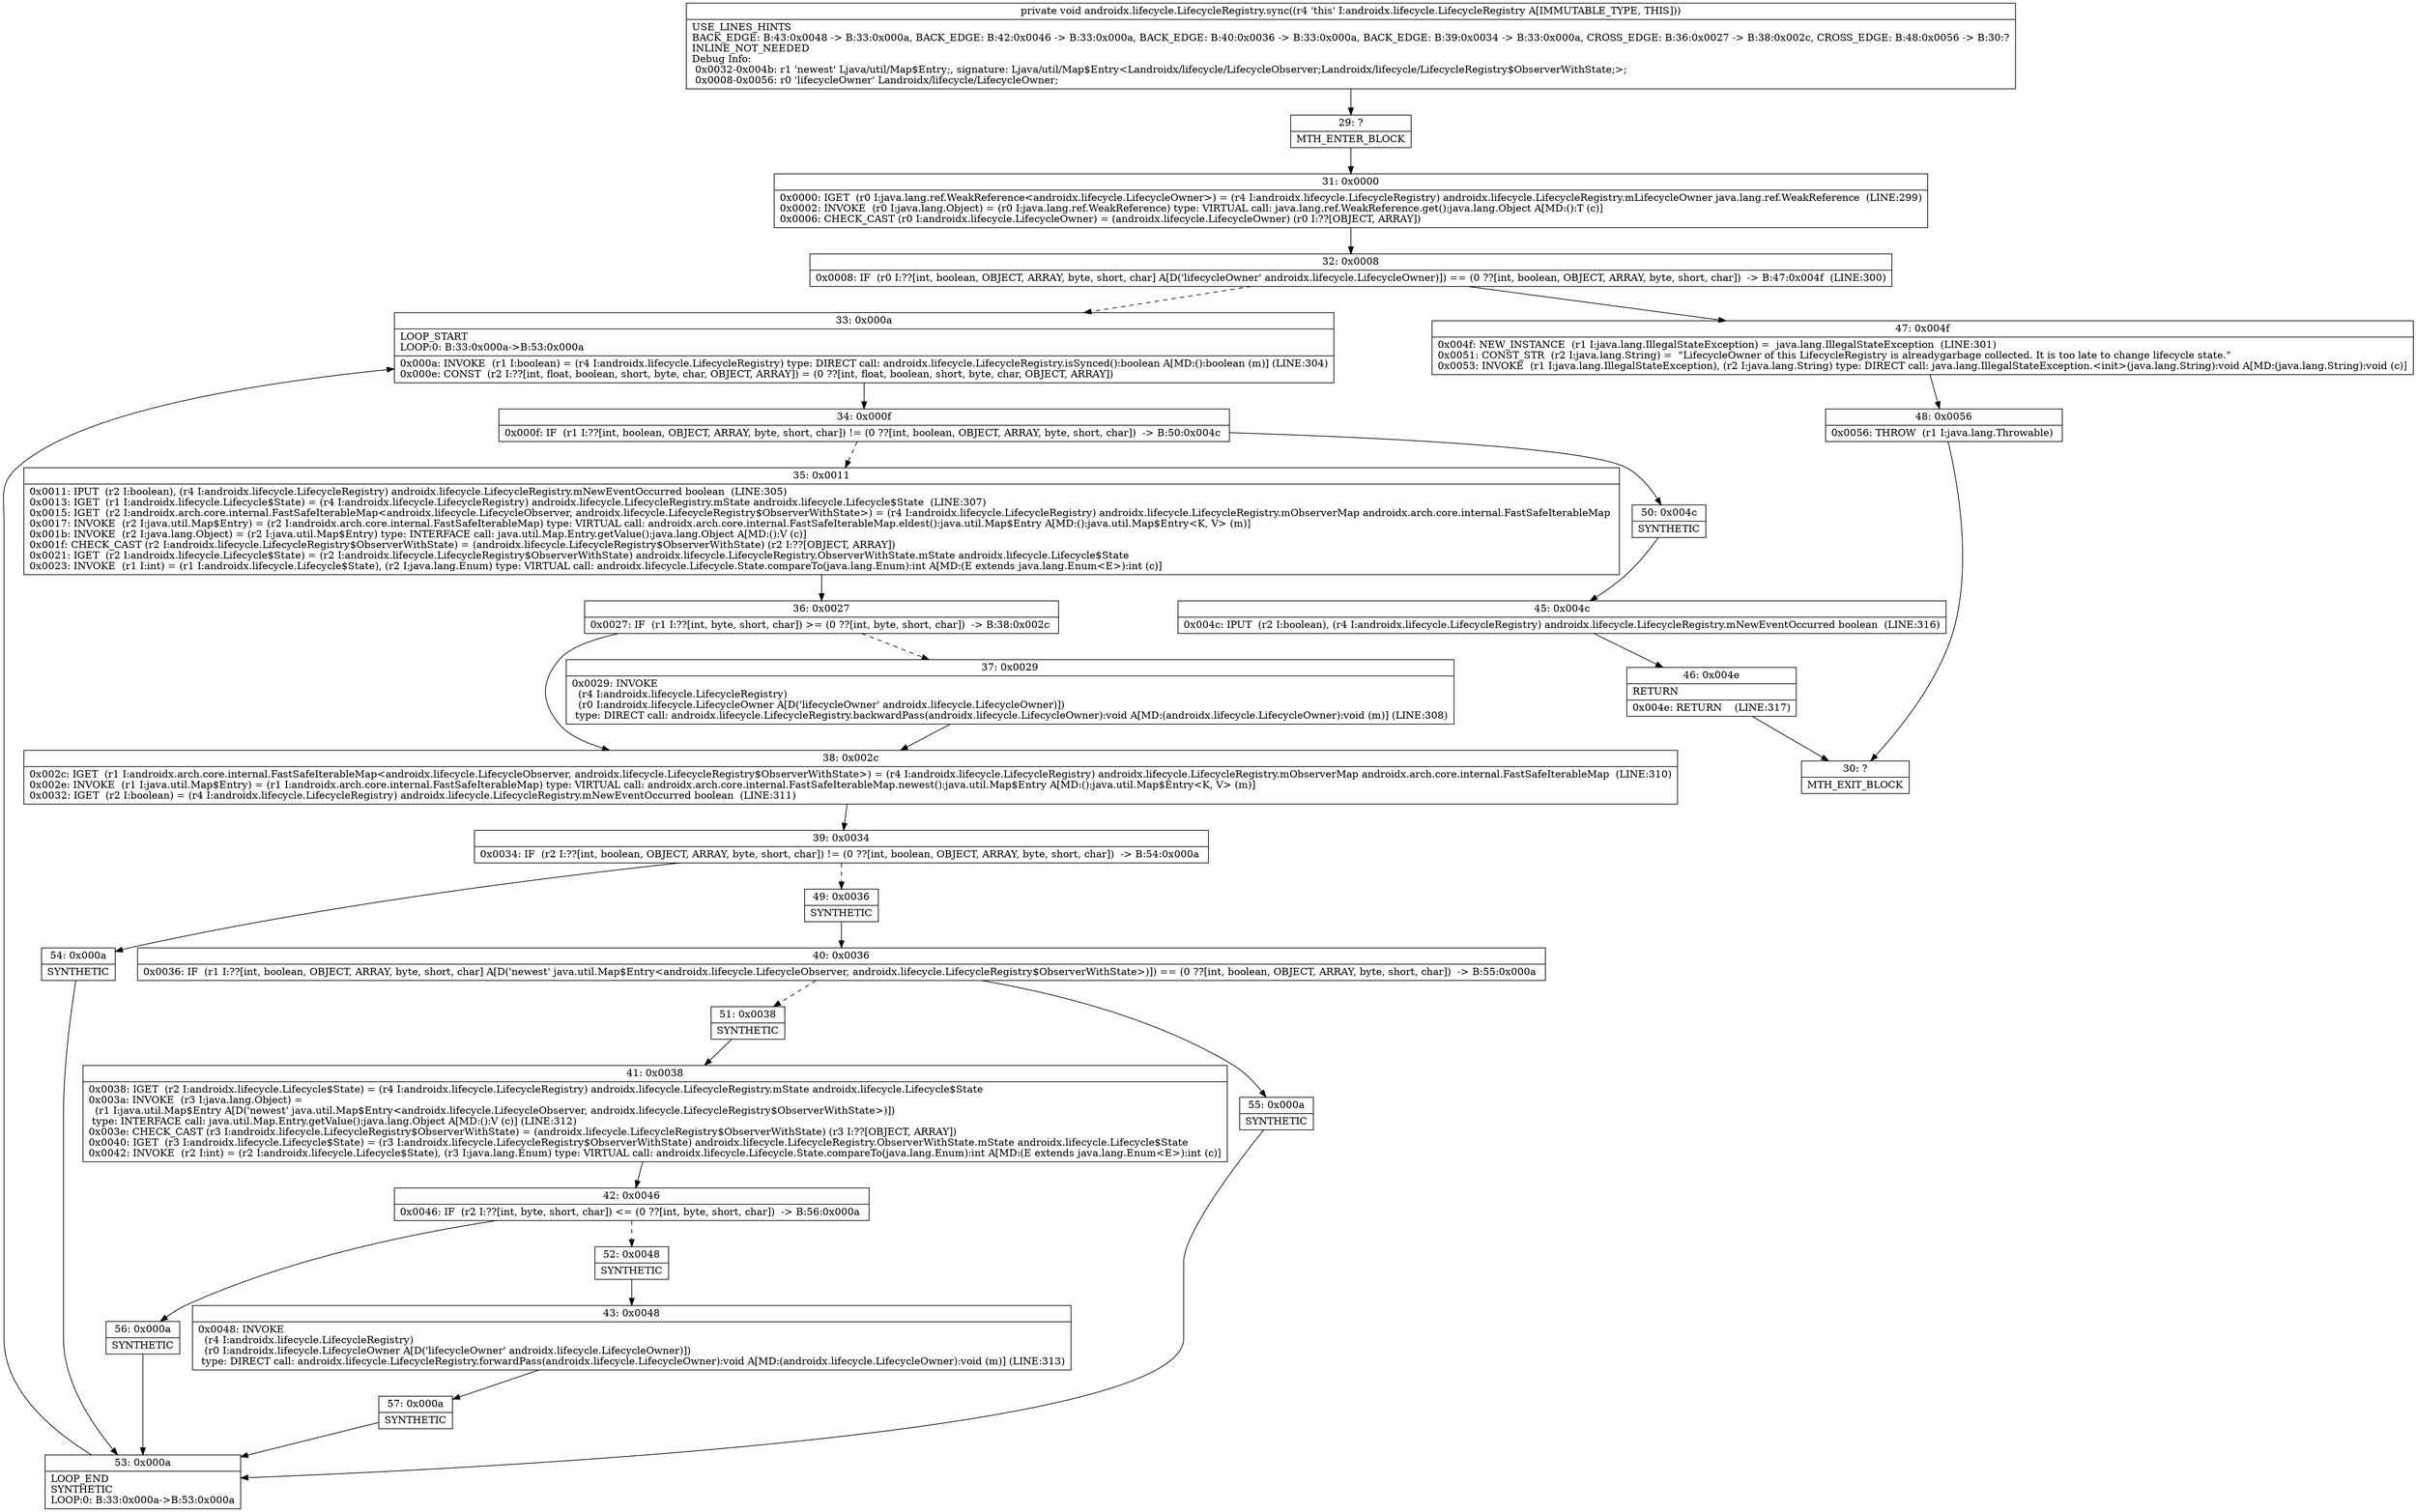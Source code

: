 digraph "CFG forandroidx.lifecycle.LifecycleRegistry.sync()V" {
Node_29 [shape=record,label="{29\:\ ?|MTH_ENTER_BLOCK\l}"];
Node_31 [shape=record,label="{31\:\ 0x0000|0x0000: IGET  (r0 I:java.lang.ref.WeakReference\<androidx.lifecycle.LifecycleOwner\>) = (r4 I:androidx.lifecycle.LifecycleRegistry) androidx.lifecycle.LifecycleRegistry.mLifecycleOwner java.lang.ref.WeakReference  (LINE:299)\l0x0002: INVOKE  (r0 I:java.lang.Object) = (r0 I:java.lang.ref.WeakReference) type: VIRTUAL call: java.lang.ref.WeakReference.get():java.lang.Object A[MD:():T (c)]\l0x0006: CHECK_CAST (r0 I:androidx.lifecycle.LifecycleOwner) = (androidx.lifecycle.LifecycleOwner) (r0 I:??[OBJECT, ARRAY]) \l}"];
Node_32 [shape=record,label="{32\:\ 0x0008|0x0008: IF  (r0 I:??[int, boolean, OBJECT, ARRAY, byte, short, char] A[D('lifecycleOwner' androidx.lifecycle.LifecycleOwner)]) == (0 ??[int, boolean, OBJECT, ARRAY, byte, short, char])  \-\> B:47:0x004f  (LINE:300)\l}"];
Node_33 [shape=record,label="{33\:\ 0x000a|LOOP_START\lLOOP:0: B:33:0x000a\-\>B:53:0x000a\l|0x000a: INVOKE  (r1 I:boolean) = (r4 I:androidx.lifecycle.LifecycleRegistry) type: DIRECT call: androidx.lifecycle.LifecycleRegistry.isSynced():boolean A[MD:():boolean (m)] (LINE:304)\l0x000e: CONST  (r2 I:??[int, float, boolean, short, byte, char, OBJECT, ARRAY]) = (0 ??[int, float, boolean, short, byte, char, OBJECT, ARRAY]) \l}"];
Node_34 [shape=record,label="{34\:\ 0x000f|0x000f: IF  (r1 I:??[int, boolean, OBJECT, ARRAY, byte, short, char]) != (0 ??[int, boolean, OBJECT, ARRAY, byte, short, char])  \-\> B:50:0x004c \l}"];
Node_35 [shape=record,label="{35\:\ 0x0011|0x0011: IPUT  (r2 I:boolean), (r4 I:androidx.lifecycle.LifecycleRegistry) androidx.lifecycle.LifecycleRegistry.mNewEventOccurred boolean  (LINE:305)\l0x0013: IGET  (r1 I:androidx.lifecycle.Lifecycle$State) = (r4 I:androidx.lifecycle.LifecycleRegistry) androidx.lifecycle.LifecycleRegistry.mState androidx.lifecycle.Lifecycle$State  (LINE:307)\l0x0015: IGET  (r2 I:androidx.arch.core.internal.FastSafeIterableMap\<androidx.lifecycle.LifecycleObserver, androidx.lifecycle.LifecycleRegistry$ObserverWithState\>) = (r4 I:androidx.lifecycle.LifecycleRegistry) androidx.lifecycle.LifecycleRegistry.mObserverMap androidx.arch.core.internal.FastSafeIterableMap \l0x0017: INVOKE  (r2 I:java.util.Map$Entry) = (r2 I:androidx.arch.core.internal.FastSafeIterableMap) type: VIRTUAL call: androidx.arch.core.internal.FastSafeIterableMap.eldest():java.util.Map$Entry A[MD:():java.util.Map$Entry\<K, V\> (m)]\l0x001b: INVOKE  (r2 I:java.lang.Object) = (r2 I:java.util.Map$Entry) type: INTERFACE call: java.util.Map.Entry.getValue():java.lang.Object A[MD:():V (c)]\l0x001f: CHECK_CAST (r2 I:androidx.lifecycle.LifecycleRegistry$ObserverWithState) = (androidx.lifecycle.LifecycleRegistry$ObserverWithState) (r2 I:??[OBJECT, ARRAY]) \l0x0021: IGET  (r2 I:androidx.lifecycle.Lifecycle$State) = (r2 I:androidx.lifecycle.LifecycleRegistry$ObserverWithState) androidx.lifecycle.LifecycleRegistry.ObserverWithState.mState androidx.lifecycle.Lifecycle$State \l0x0023: INVOKE  (r1 I:int) = (r1 I:androidx.lifecycle.Lifecycle$State), (r2 I:java.lang.Enum) type: VIRTUAL call: androidx.lifecycle.Lifecycle.State.compareTo(java.lang.Enum):int A[MD:(E extends java.lang.Enum\<E\>):int (c)]\l}"];
Node_36 [shape=record,label="{36\:\ 0x0027|0x0027: IF  (r1 I:??[int, byte, short, char]) \>= (0 ??[int, byte, short, char])  \-\> B:38:0x002c \l}"];
Node_37 [shape=record,label="{37\:\ 0x0029|0x0029: INVOKE  \l  (r4 I:androidx.lifecycle.LifecycleRegistry)\l  (r0 I:androidx.lifecycle.LifecycleOwner A[D('lifecycleOwner' androidx.lifecycle.LifecycleOwner)])\l type: DIRECT call: androidx.lifecycle.LifecycleRegistry.backwardPass(androidx.lifecycle.LifecycleOwner):void A[MD:(androidx.lifecycle.LifecycleOwner):void (m)] (LINE:308)\l}"];
Node_38 [shape=record,label="{38\:\ 0x002c|0x002c: IGET  (r1 I:androidx.arch.core.internal.FastSafeIterableMap\<androidx.lifecycle.LifecycleObserver, androidx.lifecycle.LifecycleRegistry$ObserverWithState\>) = (r4 I:androidx.lifecycle.LifecycleRegistry) androidx.lifecycle.LifecycleRegistry.mObserverMap androidx.arch.core.internal.FastSafeIterableMap  (LINE:310)\l0x002e: INVOKE  (r1 I:java.util.Map$Entry) = (r1 I:androidx.arch.core.internal.FastSafeIterableMap) type: VIRTUAL call: androidx.arch.core.internal.FastSafeIterableMap.newest():java.util.Map$Entry A[MD:():java.util.Map$Entry\<K, V\> (m)]\l0x0032: IGET  (r2 I:boolean) = (r4 I:androidx.lifecycle.LifecycleRegistry) androidx.lifecycle.LifecycleRegistry.mNewEventOccurred boolean  (LINE:311)\l}"];
Node_39 [shape=record,label="{39\:\ 0x0034|0x0034: IF  (r2 I:??[int, boolean, OBJECT, ARRAY, byte, short, char]) != (0 ??[int, boolean, OBJECT, ARRAY, byte, short, char])  \-\> B:54:0x000a \l}"];
Node_49 [shape=record,label="{49\:\ 0x0036|SYNTHETIC\l}"];
Node_40 [shape=record,label="{40\:\ 0x0036|0x0036: IF  (r1 I:??[int, boolean, OBJECT, ARRAY, byte, short, char] A[D('newest' java.util.Map$Entry\<androidx.lifecycle.LifecycleObserver, androidx.lifecycle.LifecycleRegistry$ObserverWithState\>)]) == (0 ??[int, boolean, OBJECT, ARRAY, byte, short, char])  \-\> B:55:0x000a \l}"];
Node_51 [shape=record,label="{51\:\ 0x0038|SYNTHETIC\l}"];
Node_41 [shape=record,label="{41\:\ 0x0038|0x0038: IGET  (r2 I:androidx.lifecycle.Lifecycle$State) = (r4 I:androidx.lifecycle.LifecycleRegistry) androidx.lifecycle.LifecycleRegistry.mState androidx.lifecycle.Lifecycle$State \l0x003a: INVOKE  (r3 I:java.lang.Object) = \l  (r1 I:java.util.Map$Entry A[D('newest' java.util.Map$Entry\<androidx.lifecycle.LifecycleObserver, androidx.lifecycle.LifecycleRegistry$ObserverWithState\>)])\l type: INTERFACE call: java.util.Map.Entry.getValue():java.lang.Object A[MD:():V (c)] (LINE:312)\l0x003e: CHECK_CAST (r3 I:androidx.lifecycle.LifecycleRegistry$ObserverWithState) = (androidx.lifecycle.LifecycleRegistry$ObserverWithState) (r3 I:??[OBJECT, ARRAY]) \l0x0040: IGET  (r3 I:androidx.lifecycle.Lifecycle$State) = (r3 I:androidx.lifecycle.LifecycleRegistry$ObserverWithState) androidx.lifecycle.LifecycleRegistry.ObserverWithState.mState androidx.lifecycle.Lifecycle$State \l0x0042: INVOKE  (r2 I:int) = (r2 I:androidx.lifecycle.Lifecycle$State), (r3 I:java.lang.Enum) type: VIRTUAL call: androidx.lifecycle.Lifecycle.State.compareTo(java.lang.Enum):int A[MD:(E extends java.lang.Enum\<E\>):int (c)]\l}"];
Node_42 [shape=record,label="{42\:\ 0x0046|0x0046: IF  (r2 I:??[int, byte, short, char]) \<= (0 ??[int, byte, short, char])  \-\> B:56:0x000a \l}"];
Node_52 [shape=record,label="{52\:\ 0x0048|SYNTHETIC\l}"];
Node_43 [shape=record,label="{43\:\ 0x0048|0x0048: INVOKE  \l  (r4 I:androidx.lifecycle.LifecycleRegistry)\l  (r0 I:androidx.lifecycle.LifecycleOwner A[D('lifecycleOwner' androidx.lifecycle.LifecycleOwner)])\l type: DIRECT call: androidx.lifecycle.LifecycleRegistry.forwardPass(androidx.lifecycle.LifecycleOwner):void A[MD:(androidx.lifecycle.LifecycleOwner):void (m)] (LINE:313)\l}"];
Node_57 [shape=record,label="{57\:\ 0x000a|SYNTHETIC\l}"];
Node_53 [shape=record,label="{53\:\ 0x000a|LOOP_END\lSYNTHETIC\lLOOP:0: B:33:0x000a\-\>B:53:0x000a\l}"];
Node_56 [shape=record,label="{56\:\ 0x000a|SYNTHETIC\l}"];
Node_55 [shape=record,label="{55\:\ 0x000a|SYNTHETIC\l}"];
Node_54 [shape=record,label="{54\:\ 0x000a|SYNTHETIC\l}"];
Node_50 [shape=record,label="{50\:\ 0x004c|SYNTHETIC\l}"];
Node_45 [shape=record,label="{45\:\ 0x004c|0x004c: IPUT  (r2 I:boolean), (r4 I:androidx.lifecycle.LifecycleRegistry) androidx.lifecycle.LifecycleRegistry.mNewEventOccurred boolean  (LINE:316)\l}"];
Node_46 [shape=record,label="{46\:\ 0x004e|RETURN\l|0x004e: RETURN    (LINE:317)\l}"];
Node_30 [shape=record,label="{30\:\ ?|MTH_EXIT_BLOCK\l}"];
Node_47 [shape=record,label="{47\:\ 0x004f|0x004f: NEW_INSTANCE  (r1 I:java.lang.IllegalStateException) =  java.lang.IllegalStateException  (LINE:301)\l0x0051: CONST_STR  (r2 I:java.lang.String) =  \"LifecycleOwner of this LifecycleRegistry is alreadygarbage collected. It is too late to change lifecycle state.\" \l0x0053: INVOKE  (r1 I:java.lang.IllegalStateException), (r2 I:java.lang.String) type: DIRECT call: java.lang.IllegalStateException.\<init\>(java.lang.String):void A[MD:(java.lang.String):void (c)]\l}"];
Node_48 [shape=record,label="{48\:\ 0x0056|0x0056: THROW  (r1 I:java.lang.Throwable) \l}"];
MethodNode[shape=record,label="{private void androidx.lifecycle.LifecycleRegistry.sync((r4 'this' I:androidx.lifecycle.LifecycleRegistry A[IMMUTABLE_TYPE, THIS]))  | USE_LINES_HINTS\lBACK_EDGE: B:43:0x0048 \-\> B:33:0x000a, BACK_EDGE: B:42:0x0046 \-\> B:33:0x000a, BACK_EDGE: B:40:0x0036 \-\> B:33:0x000a, BACK_EDGE: B:39:0x0034 \-\> B:33:0x000a, CROSS_EDGE: B:36:0x0027 \-\> B:38:0x002c, CROSS_EDGE: B:48:0x0056 \-\> B:30:?\lINLINE_NOT_NEEDED\lDebug Info:\l  0x0032\-0x004b: r1 'newest' Ljava\/util\/Map$Entry;, signature: Ljava\/util\/Map$Entry\<Landroidx\/lifecycle\/LifecycleObserver;Landroidx\/lifecycle\/LifecycleRegistry$ObserverWithState;\>;\l  0x0008\-0x0056: r0 'lifecycleOwner' Landroidx\/lifecycle\/LifecycleOwner;\l}"];
MethodNode -> Node_29;Node_29 -> Node_31;
Node_31 -> Node_32;
Node_32 -> Node_33[style=dashed];
Node_32 -> Node_47;
Node_33 -> Node_34;
Node_34 -> Node_35[style=dashed];
Node_34 -> Node_50;
Node_35 -> Node_36;
Node_36 -> Node_37[style=dashed];
Node_36 -> Node_38;
Node_37 -> Node_38;
Node_38 -> Node_39;
Node_39 -> Node_49[style=dashed];
Node_39 -> Node_54;
Node_49 -> Node_40;
Node_40 -> Node_51[style=dashed];
Node_40 -> Node_55;
Node_51 -> Node_41;
Node_41 -> Node_42;
Node_42 -> Node_52[style=dashed];
Node_42 -> Node_56;
Node_52 -> Node_43;
Node_43 -> Node_57;
Node_57 -> Node_53;
Node_53 -> Node_33;
Node_56 -> Node_53;
Node_55 -> Node_53;
Node_54 -> Node_53;
Node_50 -> Node_45;
Node_45 -> Node_46;
Node_46 -> Node_30;
Node_47 -> Node_48;
Node_48 -> Node_30;
}

